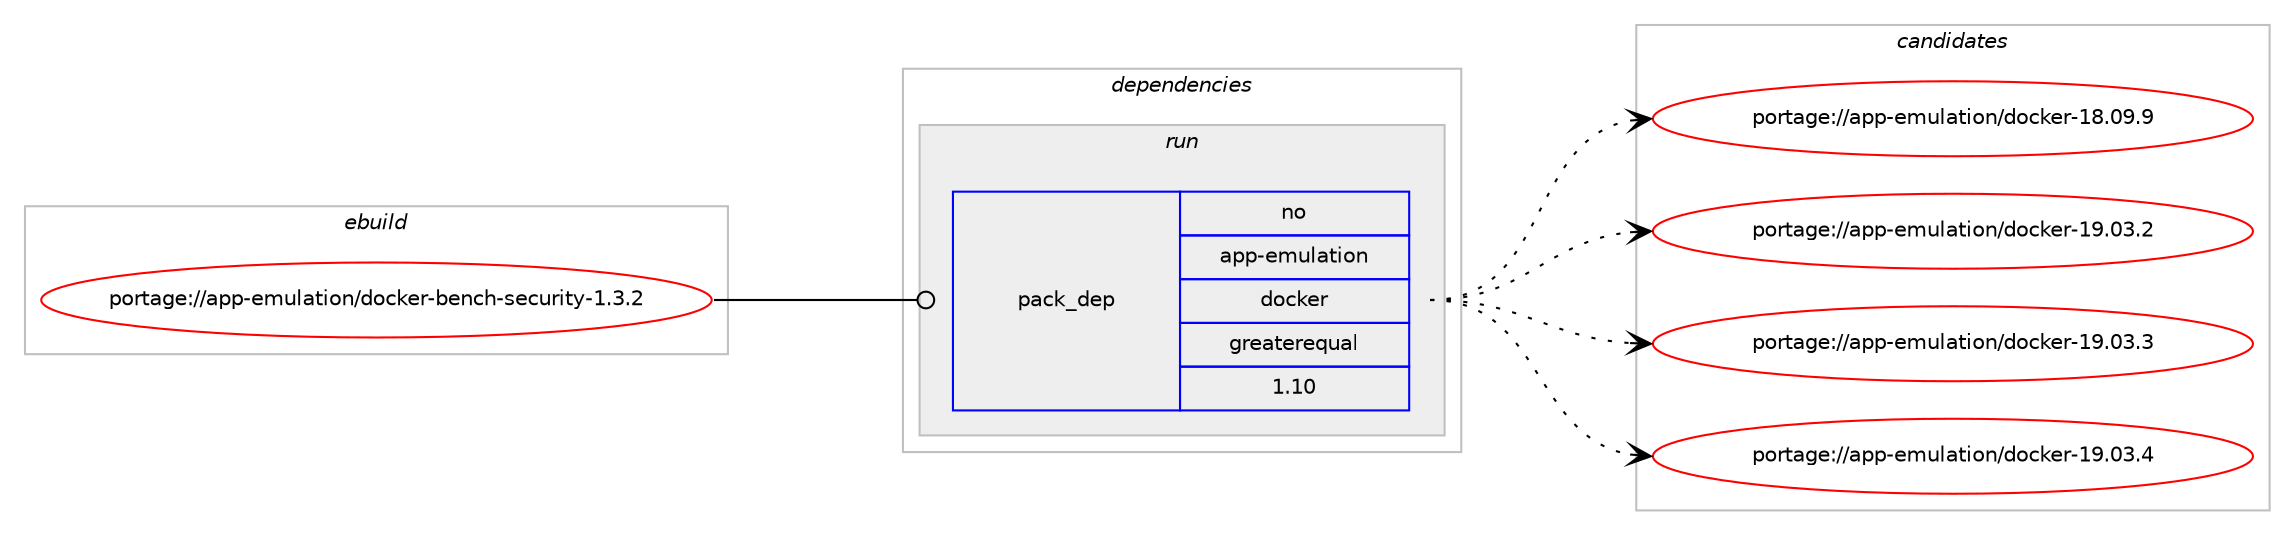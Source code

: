 digraph prolog {

# *************
# Graph options
# *************

newrank=true;
concentrate=true;
compound=true;
graph [rankdir=LR,fontname=Helvetica,fontsize=10,ranksep=1.5];#, ranksep=2.5, nodesep=0.2];
edge  [arrowhead=vee];
node  [fontname=Helvetica,fontsize=10];

# **********
# The ebuild
# **********

subgraph cluster_leftcol {
color=gray;
rank=same;
label=<<i>ebuild</i>>;
id [label="portage://app-emulation/docker-bench-security-1.3.2", color=red, width=4, href="../app-emulation/docker-bench-security-1.3.2.svg"];
}

# ****************
# The dependencies
# ****************

subgraph cluster_midcol {
color=gray;
label=<<i>dependencies</i>>;
subgraph cluster_compile {
fillcolor="#eeeeee";
style=filled;
label=<<i>compile</i>>;
}
subgraph cluster_compileandrun {
fillcolor="#eeeeee";
style=filled;
label=<<i>compile and run</i>>;
}
subgraph cluster_run {
fillcolor="#eeeeee";
style=filled;
label=<<i>run</i>>;
subgraph pack15420 {
dependency20829 [label=<<TABLE BORDER="0" CELLBORDER="1" CELLSPACING="0" CELLPADDING="4" WIDTH="220"><TR><TD ROWSPAN="6" CELLPADDING="30">pack_dep</TD></TR><TR><TD WIDTH="110">no</TD></TR><TR><TD>app-emulation</TD></TR><TR><TD>docker</TD></TR><TR><TD>greaterequal</TD></TR><TR><TD>1.10</TD></TR></TABLE>>, shape=none, color=blue];
}
id:e -> dependency20829:w [weight=20,style="solid",arrowhead="odot"];
}
}

# **************
# The candidates
# **************

subgraph cluster_choices {
rank=same;
color=gray;
label=<<i>candidates</i>>;

subgraph choice15420 {
color=black;
nodesep=1;
choiceportage97112112451011091171089711610511111047100111991071011144549564648574657 [label="portage://app-emulation/docker-18.09.9", color=red, width=4,href="../app-emulation/docker-18.09.9.svg"];
choiceportage97112112451011091171089711610511111047100111991071011144549574648514650 [label="portage://app-emulation/docker-19.03.2", color=red, width=4,href="../app-emulation/docker-19.03.2.svg"];
choiceportage97112112451011091171089711610511111047100111991071011144549574648514651 [label="portage://app-emulation/docker-19.03.3", color=red, width=4,href="../app-emulation/docker-19.03.3.svg"];
choiceportage97112112451011091171089711610511111047100111991071011144549574648514652 [label="portage://app-emulation/docker-19.03.4", color=red, width=4,href="../app-emulation/docker-19.03.4.svg"];
dependency20829:e -> choiceportage97112112451011091171089711610511111047100111991071011144549564648574657:w [style=dotted,weight="100"];
dependency20829:e -> choiceportage97112112451011091171089711610511111047100111991071011144549574648514650:w [style=dotted,weight="100"];
dependency20829:e -> choiceportage97112112451011091171089711610511111047100111991071011144549574648514651:w [style=dotted,weight="100"];
dependency20829:e -> choiceportage97112112451011091171089711610511111047100111991071011144549574648514652:w [style=dotted,weight="100"];
}
}

}

